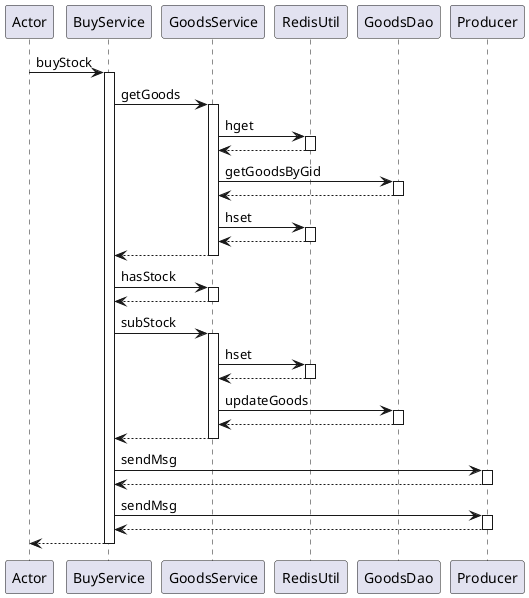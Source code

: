 @startuml
participant Actor
Actor -> BuyService : buyStock
activate BuyService
BuyService -> GoodsService : getGoods
activate GoodsService
GoodsService -> RedisUtil : hget
activate RedisUtil
RedisUtil --> GoodsService
deactivate RedisUtil
GoodsService -> GoodsDao : getGoodsByGid
activate GoodsDao
GoodsDao --> GoodsService
deactivate GoodsDao
GoodsService -> RedisUtil : hset
activate RedisUtil
RedisUtil --> GoodsService
deactivate RedisUtil
GoodsService --> BuyService
deactivate GoodsService
BuyService -> GoodsService : hasStock
activate GoodsService
GoodsService --> BuyService
deactivate GoodsService
BuyService -> GoodsService : subStock
activate GoodsService
GoodsService -> RedisUtil : hset
activate RedisUtil
RedisUtil --> GoodsService
deactivate RedisUtil
GoodsService -> GoodsDao : updateGoods
activate GoodsDao
GoodsDao --> GoodsService
deactivate GoodsDao
GoodsService --> BuyService
deactivate GoodsService
BuyService -> Producer : sendMsg
activate Producer
Producer --> BuyService
deactivate Producer
BuyService -> Producer : sendMsg
activate Producer
Producer --> BuyService
deactivate Producer
return
@enduml